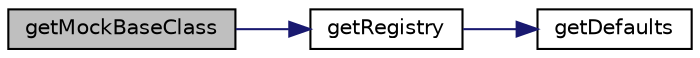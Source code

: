 digraph "getMockBaseClass"
{
  edge [fontname="Helvetica",fontsize="10",labelfontname="Helvetica",labelfontsize="10"];
  node [fontname="Helvetica",fontsize="10",shape=record];
  rankdir="LR";
  Node1 [label="getMockBaseClass",height=0.2,width=0.4,color="black", fillcolor="grey75", style="filled" fontcolor="black"];
  Node1 -> Node2 [color="midnightblue",fontsize="10",style="solid",fontname="Helvetica"];
  Node2 [label="getRegistry",height=0.2,width=0.4,color="black", fillcolor="white", style="filled",URL="$class_simple_test.html#a91320adbec8b564c37b40a29aa9df772"];
  Node2 -> Node3 [color="midnightblue",fontsize="10",style="solid",fontname="Helvetica"];
  Node3 [label="getDefaults",height=0.2,width=0.4,color="black", fillcolor="white", style="filled",URL="$class_simple_test.html#a82efa1571705e561b8bae6b73060945d"];
}
